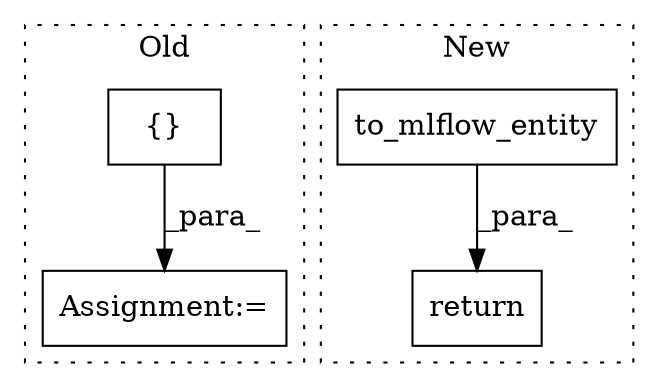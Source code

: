 digraph G {
subgraph cluster0 {
1 [label="{}" a="4" s="11172" l="2" shape="box"];
3 [label="Assignment:=" a="7" s="11162" l="1" shape="box"];
label = "Old";
style="dotted";
}
subgraph cluster1 {
2 [label="to_mlflow_entity" a="32" s="11020" l="18" shape="box"];
4 [label="return" a="41" s="10995" l="18" shape="box"];
label = "New";
style="dotted";
}
1 -> 3 [label="_para_"];
2 -> 4 [label="_para_"];
}